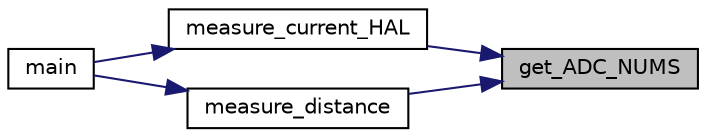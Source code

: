 digraph "get_ADC_NUMS"
{
 // LATEX_PDF_SIZE
  edge [fontname="Helvetica",fontsize="10",labelfontname="Helvetica",labelfontsize="10"];
  node [fontname="Helvetica",fontsize="10",shape=record];
  rankdir="RL";
  Node1 [label="get_ADC_NUMS",height=0.2,width=0.4,color="black", fillcolor="grey75", style="filled", fontcolor="black",tooltip=" "];
  Node1 -> Node2 [dir="back",color="midnightblue",fontsize="10",style="solid",fontname="Helvetica"];
  Node2 [label="measure_current_HAL",height=0.2,width=0.4,color="black", fillcolor="white", style="filled",URL="$strommessung_8c.html#a732d5cce4b9293bb93fe9bceced5f16c",tooltip=" "];
  Node2 -> Node3 [dir="back",color="midnightblue",fontsize="10",style="solid",fontname="Helvetica"];
  Node3 [label="main",height=0.2,width=0.4,color="black", fillcolor="white", style="filled",URL="$main_8c.html#a840291bc02cba5474a4cb46a9b9566fe",tooltip="Main function."];
  Node1 -> Node4 [dir="back",color="midnightblue",fontsize="10",style="solid",fontname="Helvetica"];
  Node4 [label="measure_distance",height=0.2,width=0.4,color="black", fillcolor="white", style="filled",URL="$distance_8c.html#a0476c1fe6e5721d29eab9c4e6934e495",tooltip=" "];
  Node4 -> Node3 [dir="back",color="midnightblue",fontsize="10",style="solid",fontname="Helvetica"];
}
